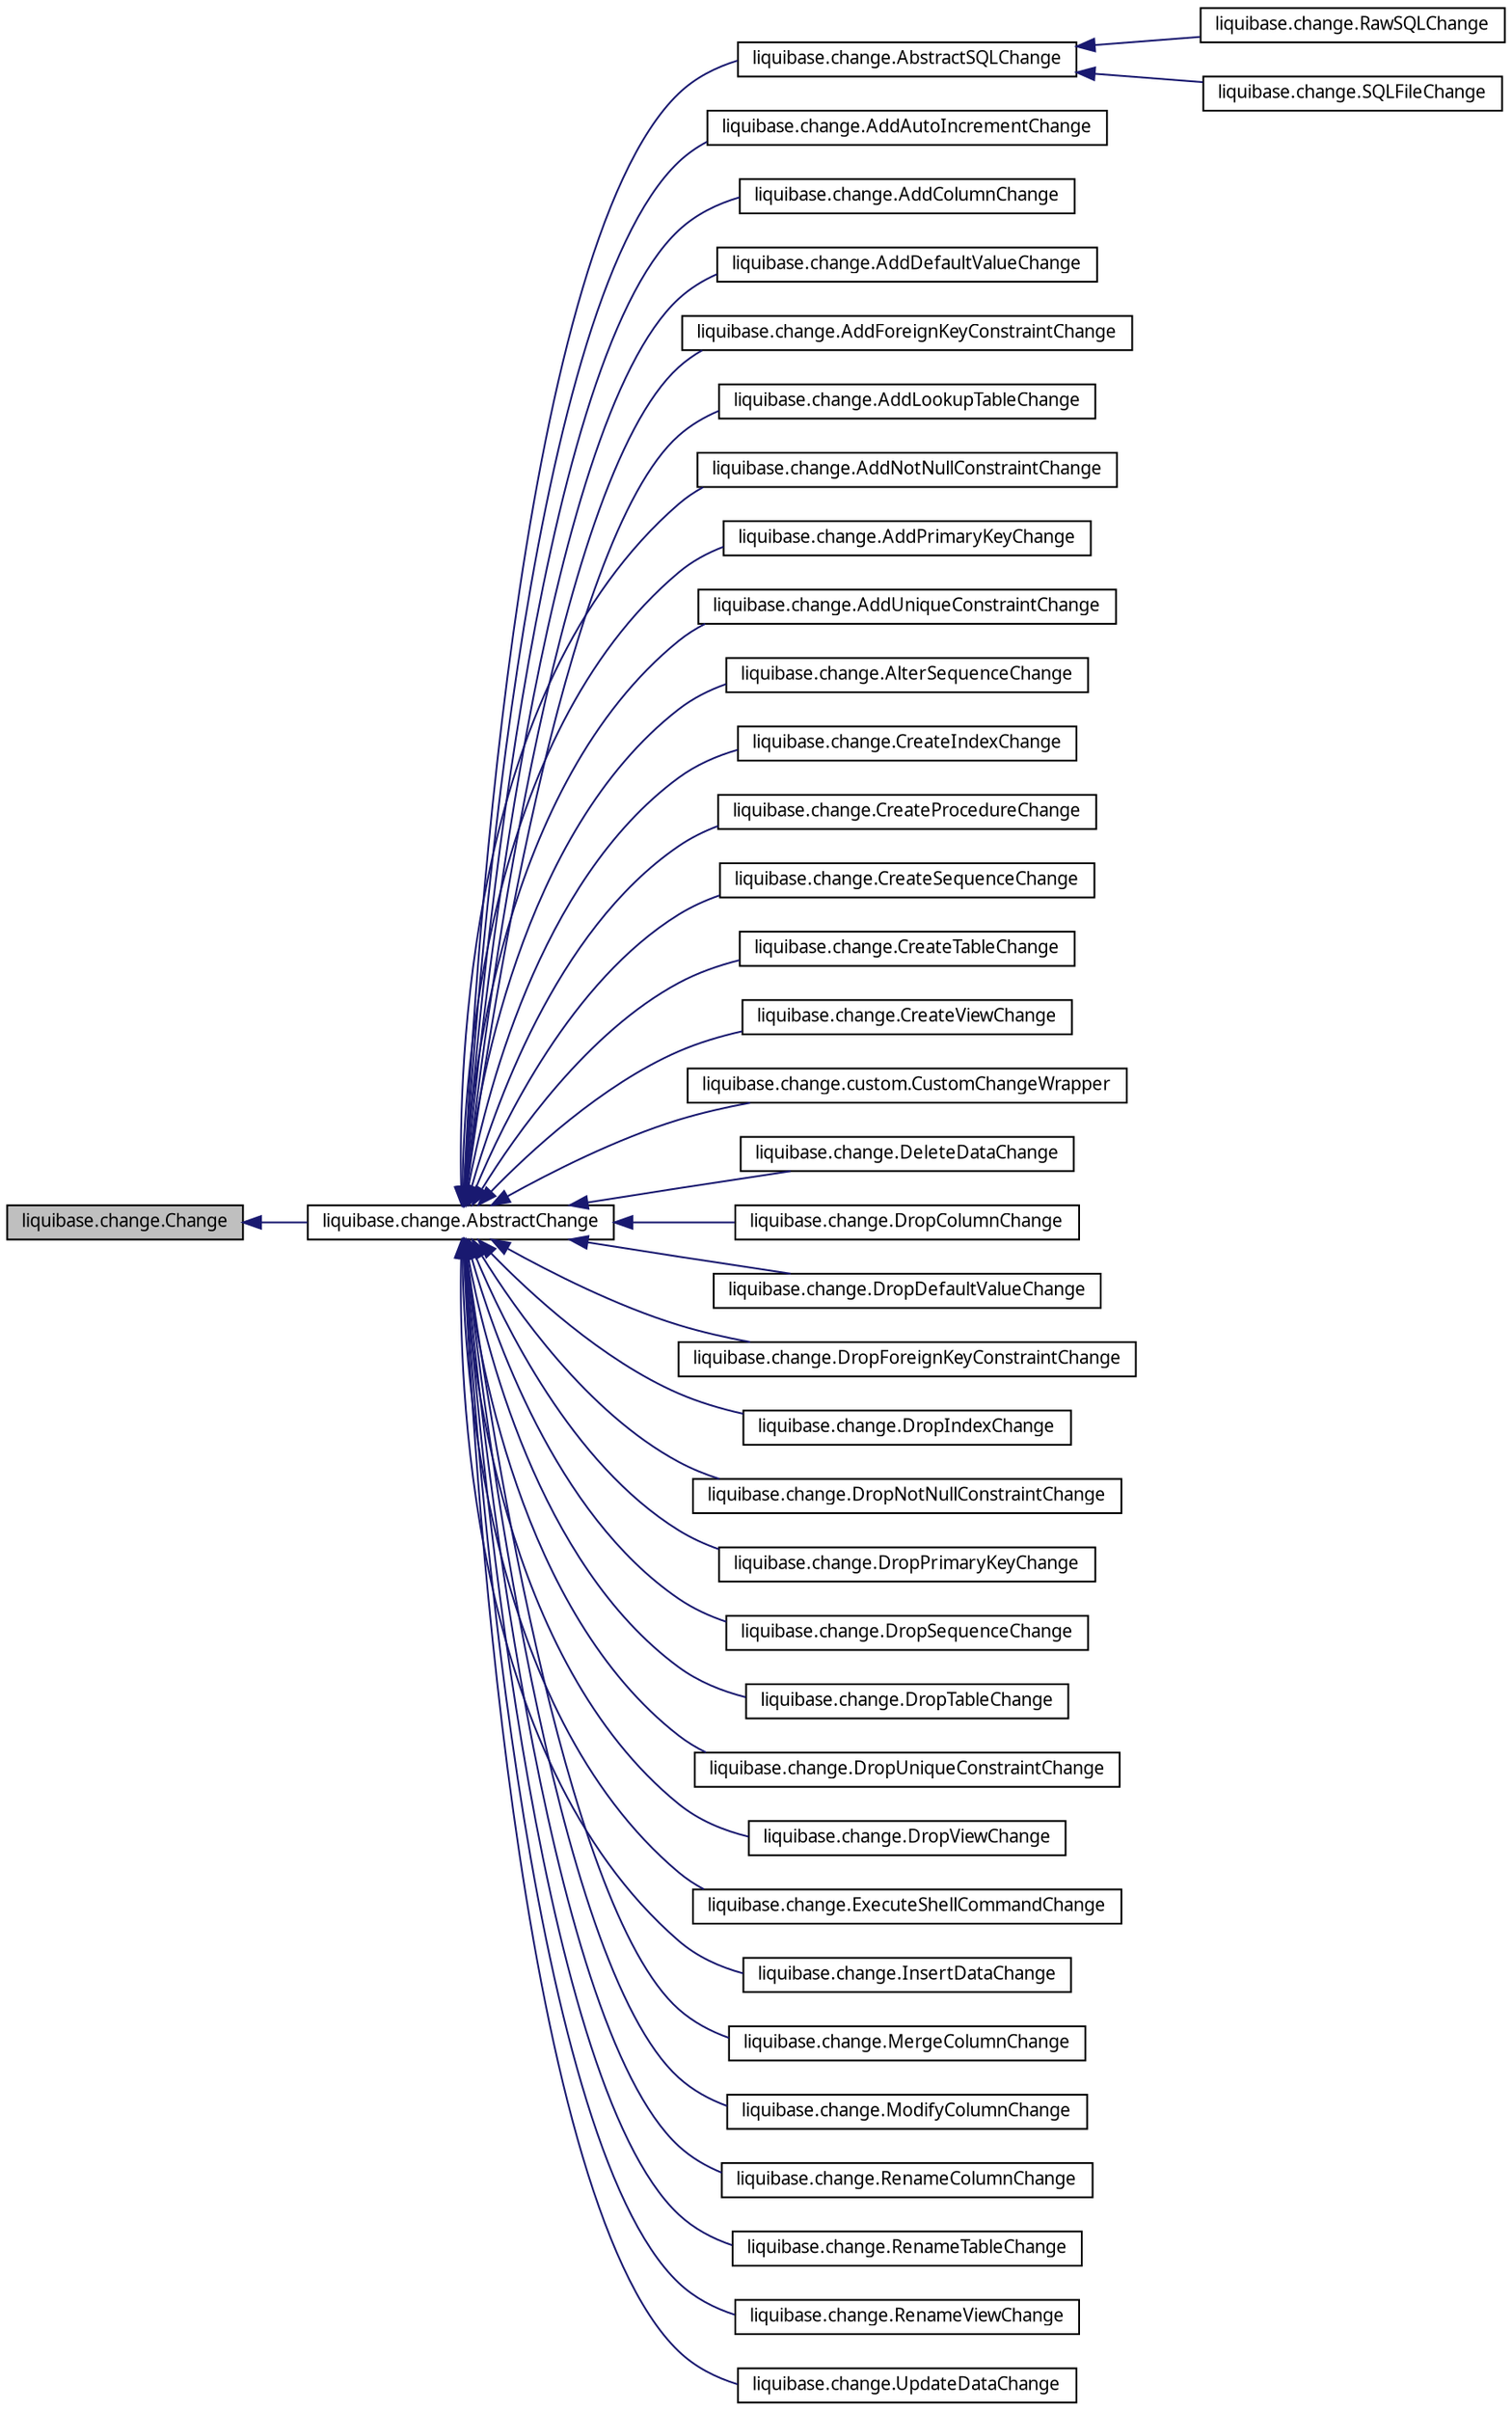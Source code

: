 digraph G
{
  edge [fontname="FreeSans.ttf",fontsize=10,labelfontname="FreeSans.ttf",labelfontsize=10];
  node [fontname="FreeSans.ttf",fontsize=10,shape=record];
  rankdir=LR;
  Node1 [label="liquibase.change.Change",height=0.2,width=0.4,color="black", fillcolor="grey75", style="filled" fontcolor="black"];
  Node1 -> Node2 [dir=back,color="midnightblue",fontsize=10,style="solid",fontname="FreeSans.ttf"];
  Node2 [label="liquibase.change.AbstractChange",height=0.2,width=0.4,color="black", fillcolor="white", style="filled",URL="$classliquibase_1_1change_1_1_abstract_change.html",tooltip="Standard superclass for Changes to implement."];
  Node2 -> Node3 [dir=back,color="midnightblue",fontsize=10,style="solid",fontname="FreeSans.ttf"];
  Node3 [label="liquibase.change.AbstractSQLChange",height=0.2,width=0.4,color="black", fillcolor="white", style="filled",URL="$classliquibase_1_1change_1_1_abstract_s_q_l_change.html",tooltip="A common parent for all SQL related changes regardless of where the sql was sourced..."];
  Node3 -> Node4 [dir=back,color="midnightblue",fontsize=10,style="solid",fontname="FreeSans.ttf"];
  Node4 [label="liquibase.change.RawSQLChange",height=0.2,width=0.4,color="black", fillcolor="white", style="filled",URL="$classliquibase_1_1change_1_1_raw_s_q_l_change.html",tooltip="Allows execution of arbitrary SQL."];
  Node3 -> Node5 [dir=back,color="midnightblue",fontsize=10,style="solid",fontname="FreeSans.ttf"];
  Node5 [label="liquibase.change.SQLFileChange",height=0.2,width=0.4,color="black", fillcolor="white", style="filled",URL="$classliquibase_1_1change_1_1_s_q_l_file_change.html",tooltip="Represents a Change for custom SQL stored in a File."];
  Node2 -> Node6 [dir=back,color="midnightblue",fontsize=10,style="solid",fontname="FreeSans.ttf"];
  Node6 [label="liquibase.change.AddAutoIncrementChange",height=0.2,width=0.4,color="black", fillcolor="white", style="filled",URL="$classliquibase_1_1change_1_1_add_auto_increment_change.html",tooltip="Makes an existing column into an auto-increment column."];
  Node2 -> Node7 [dir=back,color="midnightblue",fontsize=10,style="solid",fontname="FreeSans.ttf"];
  Node7 [label="liquibase.change.AddColumnChange",height=0.2,width=0.4,color="black", fillcolor="white", style="filled",URL="$classliquibase_1_1change_1_1_add_column_change.html",tooltip="Adds a column to an existing table."];
  Node2 -> Node8 [dir=back,color="midnightblue",fontsize=10,style="solid",fontname="FreeSans.ttf"];
  Node8 [label="liquibase.change.AddDefaultValueChange",height=0.2,width=0.4,color="black", fillcolor="white", style="filled",URL="$classliquibase_1_1change_1_1_add_default_value_change.html",tooltip="Sets a new default value to an existing column."];
  Node2 -> Node9 [dir=back,color="midnightblue",fontsize=10,style="solid",fontname="FreeSans.ttf"];
  Node9 [label="liquibase.change.AddForeignKeyConstraintChange",height=0.2,width=0.4,color="black", fillcolor="white", style="filled",URL="$classliquibase_1_1change_1_1_add_foreign_key_constraint_change.html",tooltip="Adds a foreign key constraint to an existing column."];
  Node2 -> Node10 [dir=back,color="midnightblue",fontsize=10,style="solid",fontname="FreeSans.ttf"];
  Node10 [label="liquibase.change.AddLookupTableChange",height=0.2,width=0.4,color="black", fillcolor="white", style="filled",URL="$classliquibase_1_1change_1_1_add_lookup_table_change.html",tooltip="Extracts data from an existing column to create a lookup table."];
  Node2 -> Node11 [dir=back,color="midnightblue",fontsize=10,style="solid",fontname="FreeSans.ttf"];
  Node11 [label="liquibase.change.AddNotNullConstraintChange",height=0.2,width=0.4,color="black", fillcolor="white", style="filled",URL="$classliquibase_1_1change_1_1_add_not_null_constraint_change.html",tooltip="Adds a not-null constraint to an existing column."];
  Node2 -> Node12 [dir=back,color="midnightblue",fontsize=10,style="solid",fontname="FreeSans.ttf"];
  Node12 [label="liquibase.change.AddPrimaryKeyChange",height=0.2,width=0.4,color="black", fillcolor="white", style="filled",URL="$classliquibase_1_1change_1_1_add_primary_key_change.html",tooltip="Creates a primary key out of an existing column or set of columns."];
  Node2 -> Node13 [dir=back,color="midnightblue",fontsize=10,style="solid",fontname="FreeSans.ttf"];
  Node13 [label="liquibase.change.AddUniqueConstraintChange",height=0.2,width=0.4,color="black", fillcolor="white", style="filled",URL="$classliquibase_1_1change_1_1_add_unique_constraint_change.html",tooltip="Adds a unique constraint to an existing column."];
  Node2 -> Node14 [dir=back,color="midnightblue",fontsize=10,style="solid",fontname="FreeSans.ttf"];
  Node14 [label="liquibase.change.AlterSequenceChange",height=0.2,width=0.4,color="black", fillcolor="white", style="filled",URL="$classliquibase_1_1change_1_1_alter_sequence_change.html",tooltip="Modifies properties of an existing sequence."];
  Node2 -> Node15 [dir=back,color="midnightblue",fontsize=10,style="solid",fontname="FreeSans.ttf"];
  Node15 [label="liquibase.change.CreateIndexChange",height=0.2,width=0.4,color="black", fillcolor="white", style="filled",URL="$classliquibase_1_1change_1_1_create_index_change.html",tooltip="Creates an index on an existing column."];
  Node2 -> Node16 [dir=back,color="midnightblue",fontsize=10,style="solid",fontname="FreeSans.ttf"];
  Node16 [label="liquibase.change.CreateProcedureChange",height=0.2,width=0.4,color="black", fillcolor="white", style="filled",URL="$classliquibase_1_1change_1_1_create_procedure_change.html"];
  Node2 -> Node17 [dir=back,color="midnightblue",fontsize=10,style="solid",fontname="FreeSans.ttf"];
  Node17 [label="liquibase.change.CreateSequenceChange",height=0.2,width=0.4,color="black", fillcolor="white", style="filled",URL="$classliquibase_1_1change_1_1_create_sequence_change.html",tooltip="Creates a new sequence."];
  Node2 -> Node18 [dir=back,color="midnightblue",fontsize=10,style="solid",fontname="FreeSans.ttf"];
  Node18 [label="liquibase.change.CreateTableChange",height=0.2,width=0.4,color="black", fillcolor="white", style="filled",URL="$classliquibase_1_1change_1_1_create_table_change.html",tooltip="Creates a new table."];
  Node2 -> Node19 [dir=back,color="midnightblue",fontsize=10,style="solid",fontname="FreeSans.ttf"];
  Node19 [label="liquibase.change.CreateViewChange",height=0.2,width=0.4,color="black", fillcolor="white", style="filled",URL="$classliquibase_1_1change_1_1_create_view_change.html",tooltip="Creats a new view."];
  Node2 -> Node20 [dir=back,color="midnightblue",fontsize=10,style="solid",fontname="FreeSans.ttf"];
  Node20 [label="liquibase.change.custom.CustomChangeWrapper",height=0.2,width=0.4,color="black", fillcolor="white", style="filled",URL="$classliquibase_1_1change_1_1custom_1_1_custom_change_wrapper.html",tooltip="Adapts CustomChange implementations to the standard change system used by LiquiBase..."];
  Node2 -> Node21 [dir=back,color="midnightblue",fontsize=10,style="solid",fontname="FreeSans.ttf"];
  Node21 [label="liquibase.change.DeleteDataChange",height=0.2,width=0.4,color="black", fillcolor="white", style="filled",URL="$classliquibase_1_1change_1_1_delete_data_change.html"];
  Node2 -> Node22 [dir=back,color="midnightblue",fontsize=10,style="solid",fontname="FreeSans.ttf"];
  Node22 [label="liquibase.change.DropColumnChange",height=0.2,width=0.4,color="black", fillcolor="white", style="filled",URL="$classliquibase_1_1change_1_1_drop_column_change.html",tooltip="Drops an existing column from a table."];
  Node2 -> Node23 [dir=back,color="midnightblue",fontsize=10,style="solid",fontname="FreeSans.ttf"];
  Node23 [label="liquibase.change.DropDefaultValueChange",height=0.2,width=0.4,color="black", fillcolor="white", style="filled",URL="$classliquibase_1_1change_1_1_drop_default_value_change.html",tooltip="Removes the default value from an existing column."];
  Node2 -> Node24 [dir=back,color="midnightblue",fontsize=10,style="solid",fontname="FreeSans.ttf"];
  Node24 [label="liquibase.change.DropForeignKeyConstraintChange",height=0.2,width=0.4,color="black", fillcolor="white", style="filled",URL="$classliquibase_1_1change_1_1_drop_foreign_key_constraint_change.html",tooltip="Drops an existing foreign key constraint."];
  Node2 -> Node25 [dir=back,color="midnightblue",fontsize=10,style="solid",fontname="FreeSans.ttf"];
  Node25 [label="liquibase.change.DropIndexChange",height=0.2,width=0.4,color="black", fillcolor="white", style="filled",URL="$classliquibase_1_1change_1_1_drop_index_change.html",tooltip="Drops an existing index."];
  Node2 -> Node26 [dir=back,color="midnightblue",fontsize=10,style="solid",fontname="FreeSans.ttf"];
  Node26 [label="liquibase.change.DropNotNullConstraintChange",height=0.2,width=0.4,color="black", fillcolor="white", style="filled",URL="$classliquibase_1_1change_1_1_drop_not_null_constraint_change.html",tooltip="Drops a not-null constraint from an existing column."];
  Node2 -> Node27 [dir=back,color="midnightblue",fontsize=10,style="solid",fontname="FreeSans.ttf"];
  Node27 [label="liquibase.change.DropPrimaryKeyChange",height=0.2,width=0.4,color="black", fillcolor="white", style="filled",URL="$classliquibase_1_1change_1_1_drop_primary_key_change.html",tooltip="Removes an existing primary key."];
  Node2 -> Node28 [dir=back,color="midnightblue",fontsize=10,style="solid",fontname="FreeSans.ttf"];
  Node28 [label="liquibase.change.DropSequenceChange",height=0.2,width=0.4,color="black", fillcolor="white", style="filled",URL="$classliquibase_1_1change_1_1_drop_sequence_change.html",tooltip="Drops an existing sequence."];
  Node2 -> Node29 [dir=back,color="midnightblue",fontsize=10,style="solid",fontname="FreeSans.ttf"];
  Node29 [label="liquibase.change.DropTableChange",height=0.2,width=0.4,color="black", fillcolor="white", style="filled",URL="$classliquibase_1_1change_1_1_drop_table_change.html",tooltip="Drops an existing table."];
  Node2 -> Node30 [dir=back,color="midnightblue",fontsize=10,style="solid",fontname="FreeSans.ttf"];
  Node30 [label="liquibase.change.DropUniqueConstraintChange",height=0.2,width=0.4,color="black", fillcolor="white", style="filled",URL="$classliquibase_1_1change_1_1_drop_unique_constraint_change.html",tooltip="Removes an existing unique constraint."];
  Node2 -> Node31 [dir=back,color="midnightblue",fontsize=10,style="solid",fontname="FreeSans.ttf"];
  Node31 [label="liquibase.change.DropViewChange",height=0.2,width=0.4,color="black", fillcolor="white", style="filled",URL="$classliquibase_1_1change_1_1_drop_view_change.html",tooltip="Drops an existing view."];
  Node2 -> Node32 [dir=back,color="midnightblue",fontsize=10,style="solid",fontname="FreeSans.ttf"];
  Node32 [label="liquibase.change.ExecuteShellCommandChange",height=0.2,width=0.4,color="black", fillcolor="white", style="filled",URL="$classliquibase_1_1change_1_1_execute_shell_command_change.html",tooltip="Executes a given shell executable."];
  Node2 -> Node33 [dir=back,color="midnightblue",fontsize=10,style="solid",fontname="FreeSans.ttf"];
  Node33 [label="liquibase.change.InsertDataChange",height=0.2,width=0.4,color="black", fillcolor="white", style="filled",URL="$classliquibase_1_1change_1_1_insert_data_change.html",tooltip="Inserts data into an existing table."];
  Node2 -> Node34 [dir=back,color="midnightblue",fontsize=10,style="solid",fontname="FreeSans.ttf"];
  Node34 [label="liquibase.change.MergeColumnChange",height=0.2,width=0.4,color="black", fillcolor="white", style="filled",URL="$classliquibase_1_1change_1_1_merge_column_change.html",tooltip="Combines data from two existing columns into a new column and drops the original..."];
  Node2 -> Node35 [dir=back,color="midnightblue",fontsize=10,style="solid",fontname="FreeSans.ttf"];
  Node35 [label="liquibase.change.ModifyColumnChange",height=0.2,width=0.4,color="black", fillcolor="white", style="filled",URL="$classliquibase_1_1change_1_1_modify_column_change.html",tooltip="Modifies the data type of an existing column."];
  Node2 -> Node36 [dir=back,color="midnightblue",fontsize=10,style="solid",fontname="FreeSans.ttf"];
  Node36 [label="liquibase.change.RenameColumnChange",height=0.2,width=0.4,color="black", fillcolor="white", style="filled",URL="$classliquibase_1_1change_1_1_rename_column_change.html",tooltip="Renames an existing column."];
  Node2 -> Node37 [dir=back,color="midnightblue",fontsize=10,style="solid",fontname="FreeSans.ttf"];
  Node37 [label="liquibase.change.RenameTableChange",height=0.2,width=0.4,color="black", fillcolor="white", style="filled",URL="$classliquibase_1_1change_1_1_rename_table_change.html",tooltip="Renames an existing table."];
  Node2 -> Node38 [dir=back,color="midnightblue",fontsize=10,style="solid",fontname="FreeSans.ttf"];
  Node38 [label="liquibase.change.RenameViewChange",height=0.2,width=0.4,color="black", fillcolor="white", style="filled",URL="$classliquibase_1_1change_1_1_rename_view_change.html",tooltip="Renames an existing view."];
  Node2 -> Node39 [dir=back,color="midnightblue",fontsize=10,style="solid",fontname="FreeSans.ttf"];
  Node39 [label="liquibase.change.UpdateDataChange",height=0.2,width=0.4,color="black", fillcolor="white", style="filled",URL="$classliquibase_1_1change_1_1_update_data_change.html"];
}
